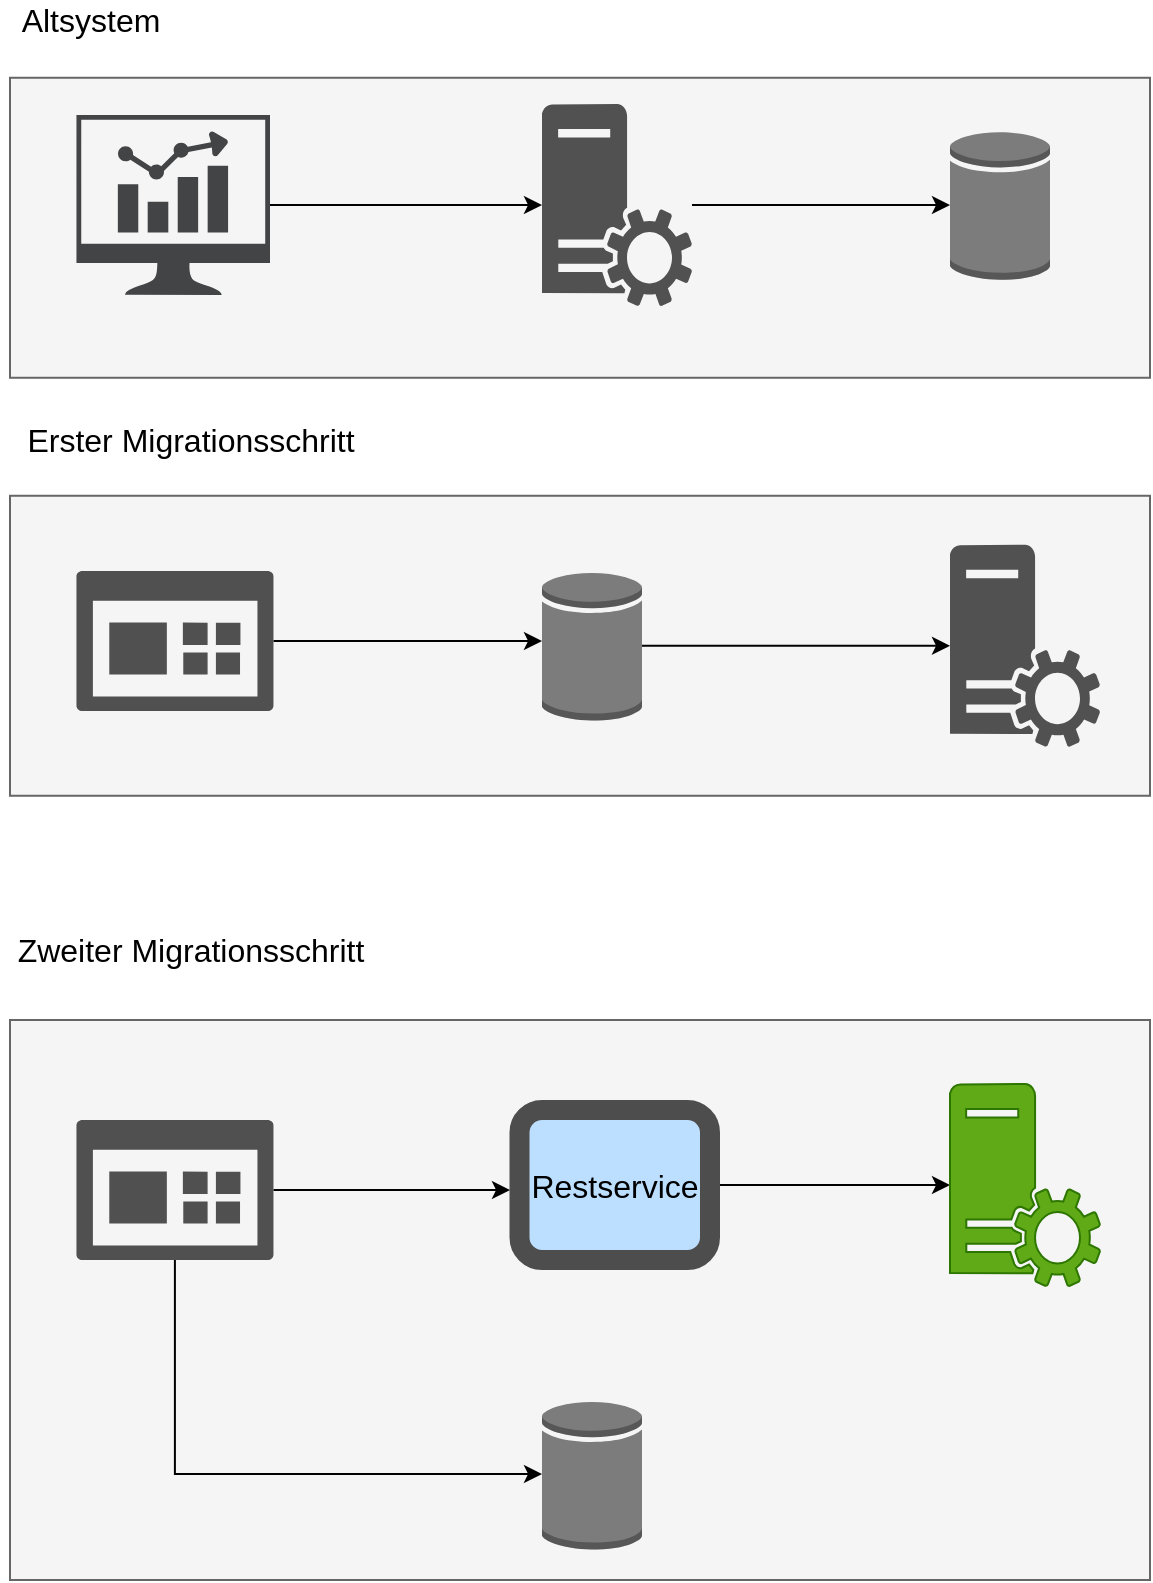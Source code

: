 <mxfile version="14.4.4" type="github">
  <diagram id="C5RBs43oDa-KdzZeNtuy" name="Page-1">
    <mxGraphModel dx="460" dy="904" grid="1" gridSize="10" guides="1" tooltips="1" connect="1" arrows="1" fold="1" page="1" pageScale="1" pageWidth="827" pageHeight="1169" math="0" shadow="0">
      <root>
        <mxCell id="WIyWlLk6GJQsqaUBKTNV-0" />
        <mxCell id="WIyWlLk6GJQsqaUBKTNV-1" parent="WIyWlLk6GJQsqaUBKTNV-0" />
        <mxCell id="f2Ok3ZKbJBMPjQWThTmN-68" value="" style="rounded=0;whiteSpace=wrap;html=1;strokeWidth=1;fillColor=#f5f5f5;strokeColor=#666666;fontColor=#333333;" vertex="1" parent="WIyWlLk6GJQsqaUBKTNV-1">
          <mxGeometry x="110" y="620" width="570" height="280" as="geometry" />
        </mxCell>
        <mxCell id="f2Ok3ZKbJBMPjQWThTmN-59" value="" style="rounded=0;whiteSpace=wrap;html=1;strokeWidth=1;fillColor=#f5f5f5;strokeColor=#666666;fontColor=#333333;" vertex="1" parent="WIyWlLk6GJQsqaUBKTNV-1">
          <mxGeometry x="110" y="357.88" width="570" height="150" as="geometry" />
        </mxCell>
        <mxCell id="f2Ok3ZKbJBMPjQWThTmN-48" value="" style="rounded=0;whiteSpace=wrap;html=1;strokeWidth=1;fillColor=#f5f5f5;strokeColor=#666666;fontColor=#333333;" vertex="1" parent="WIyWlLk6GJQsqaUBKTNV-1">
          <mxGeometry x="110" y="148.88" width="570" height="150" as="geometry" />
        </mxCell>
        <mxCell id="f2Ok3ZKbJBMPjQWThTmN-50" style="edgeStyle=orthogonalEdgeStyle;rounded=0;orthogonalLoop=1;jettySize=auto;html=1;" edge="1" parent="WIyWlLk6GJQsqaUBKTNV-1" source="f2Ok3ZKbJBMPjQWThTmN-22" target="f2Ok3ZKbJBMPjQWThTmN-28">
          <mxGeometry relative="1" as="geometry" />
        </mxCell>
        <mxCell id="f2Ok3ZKbJBMPjQWThTmN-22" value="" style="pointerEvents=1;shadow=0;dashed=0;html=1;strokeColor=none;labelPosition=center;verticalLabelPosition=bottom;verticalAlign=top;align=center;fillColor=#515151;shape=mxgraph.mscae.system_center.roles" vertex="1" parent="WIyWlLk6GJQsqaUBKTNV-1">
          <mxGeometry x="376" y="162" width="75" height="101" as="geometry" />
        </mxCell>
        <mxCell id="f2Ok3ZKbJBMPjQWThTmN-49" style="edgeStyle=orthogonalEdgeStyle;rounded=0;orthogonalLoop=1;jettySize=auto;html=1;" edge="1" parent="WIyWlLk6GJQsqaUBKTNV-1" source="f2Ok3ZKbJBMPjQWThTmN-26" target="f2Ok3ZKbJBMPjQWThTmN-22">
          <mxGeometry relative="1" as="geometry" />
        </mxCell>
        <mxCell id="f2Ok3ZKbJBMPjQWThTmN-26" value="" style="pointerEvents=1;shadow=0;dashed=0;html=1;strokeColor=none;fillColor=#434445;aspect=fixed;labelPosition=center;verticalLabelPosition=bottom;verticalAlign=top;align=center;outlineConnect=0;shape=mxgraph.vvd.nsx_dashboard;" vertex="1" parent="WIyWlLk6GJQsqaUBKTNV-1">
          <mxGeometry x="143.23" y="167.5" width="96.77" height="90" as="geometry" />
        </mxCell>
        <mxCell id="f2Ok3ZKbJBMPjQWThTmN-53" style="edgeStyle=orthogonalEdgeStyle;rounded=0;orthogonalLoop=1;jettySize=auto;html=1;entryX=0;entryY=0.5;entryDx=0;entryDy=0;entryPerimeter=0;" edge="1" parent="WIyWlLk6GJQsqaUBKTNV-1" source="f2Ok3ZKbJBMPjQWThTmN-27">
          <mxGeometry relative="1" as="geometry">
            <mxPoint x="376" y="430.5" as="targetPoint" />
          </mxGeometry>
        </mxCell>
        <mxCell id="f2Ok3ZKbJBMPjQWThTmN-27" value="" style="pointerEvents=1;shadow=0;dashed=0;html=1;strokeColor=none;labelPosition=center;verticalLabelPosition=bottom;verticalAlign=top;align=center;fillColor=#505050;shape=mxgraph.mscae.intune.dashboard" vertex="1" parent="WIyWlLk6GJQsqaUBKTNV-1">
          <mxGeometry x="143.23" y="395.5" width="98.5" height="70" as="geometry" />
        </mxCell>
        <mxCell id="f2Ok3ZKbJBMPjQWThTmN-28" value="" style="outlineConnect=0;dashed=0;verticalLabelPosition=bottom;verticalAlign=top;align=center;html=1;shape=mxgraph.aws3.generic_database;fillColor=#7D7C7C;gradientColor=none;" vertex="1" parent="WIyWlLk6GJQsqaUBKTNV-1">
          <mxGeometry x="580" y="175.13" width="50" height="74.75" as="geometry" />
        </mxCell>
        <mxCell id="f2Ok3ZKbJBMPjQWThTmN-65" style="edgeStyle=orthogonalEdgeStyle;rounded=0;orthogonalLoop=1;jettySize=auto;html=1;" edge="1" parent="WIyWlLk6GJQsqaUBKTNV-1" source="f2Ok3ZKbJBMPjQWThTmN-46" target="f2Ok3ZKbJBMPjQWThTmN-64">
          <mxGeometry relative="1" as="geometry" />
        </mxCell>
        <mxCell id="f2Ok3ZKbJBMPjQWThTmN-46" value="&lt;font style=&quot;font-size: 16px&quot;&gt;Restservice&lt;/font&gt;" style="rounded=1;whiteSpace=wrap;html=1;strokeColor=#4D4D4D;strokeWidth=10;fillColor=#BCDFFF;" vertex="1" parent="WIyWlLk6GJQsqaUBKTNV-1">
          <mxGeometry x="364.75" y="665" width="95.25" height="75" as="geometry" />
        </mxCell>
        <mxCell id="f2Ok3ZKbJBMPjQWThTmN-51" value="&lt;font style=&quot;font-size: 16px&quot;&gt;Altsystem&lt;/font&gt;" style="text;html=1;align=center;verticalAlign=middle;resizable=0;points=[];autosize=1;" vertex="1" parent="WIyWlLk6GJQsqaUBKTNV-1">
          <mxGeometry x="110" y="110" width="80" height="20" as="geometry" />
        </mxCell>
        <mxCell id="f2Ok3ZKbJBMPjQWThTmN-58" style="edgeStyle=orthogonalEdgeStyle;rounded=0;orthogonalLoop=1;jettySize=auto;html=1;" edge="1" parent="WIyWlLk6GJQsqaUBKTNV-1" source="f2Ok3ZKbJBMPjQWThTmN-55" target="f2Ok3ZKbJBMPjQWThTmN-56">
          <mxGeometry relative="1" as="geometry" />
        </mxCell>
        <mxCell id="f2Ok3ZKbJBMPjQWThTmN-55" value="" style="outlineConnect=0;dashed=0;verticalLabelPosition=bottom;verticalAlign=top;align=center;html=1;shape=mxgraph.aws3.generic_database;fillColor=#7D7C7C;gradientColor=none;" vertex="1" parent="WIyWlLk6GJQsqaUBKTNV-1">
          <mxGeometry x="376" y="395.5" width="50" height="74.75" as="geometry" />
        </mxCell>
        <mxCell id="f2Ok3ZKbJBMPjQWThTmN-56" value="" style="pointerEvents=1;shadow=0;dashed=0;html=1;strokeColor=none;labelPosition=center;verticalLabelPosition=bottom;verticalAlign=top;align=center;fillColor=#515151;shape=mxgraph.mscae.system_center.roles" vertex="1" parent="WIyWlLk6GJQsqaUBKTNV-1">
          <mxGeometry x="580" y="382.38" width="75" height="101" as="geometry" />
        </mxCell>
        <mxCell id="f2Ok3ZKbJBMPjQWThTmN-60" value="&lt;font style=&quot;font-size: 16px&quot;&gt;Erster Migrationsschritt&lt;/font&gt;" style="text;html=1;align=center;verticalAlign=middle;resizable=0;points=[];autosize=1;" vertex="1" parent="WIyWlLk6GJQsqaUBKTNV-1">
          <mxGeometry x="110" y="320" width="180" height="20" as="geometry" />
        </mxCell>
        <mxCell id="f2Ok3ZKbJBMPjQWThTmN-62" style="edgeStyle=orthogonalEdgeStyle;rounded=0;orthogonalLoop=1;jettySize=auto;html=1;" edge="1" parent="WIyWlLk6GJQsqaUBKTNV-1" source="f2Ok3ZKbJBMPjQWThTmN-61">
          <mxGeometry relative="1" as="geometry">
            <mxPoint x="360" y="705" as="targetPoint" />
          </mxGeometry>
        </mxCell>
        <mxCell id="f2Ok3ZKbJBMPjQWThTmN-67" style="edgeStyle=orthogonalEdgeStyle;rounded=0;orthogonalLoop=1;jettySize=auto;html=1;" edge="1" parent="WIyWlLk6GJQsqaUBKTNV-1" source="f2Ok3ZKbJBMPjQWThTmN-61" target="f2Ok3ZKbJBMPjQWThTmN-63">
          <mxGeometry relative="1" as="geometry">
            <Array as="points">
              <mxPoint x="193" y="847" />
            </Array>
          </mxGeometry>
        </mxCell>
        <mxCell id="f2Ok3ZKbJBMPjQWThTmN-61" value="" style="pointerEvents=1;shadow=0;dashed=0;html=1;strokeColor=none;labelPosition=center;verticalLabelPosition=bottom;verticalAlign=top;align=center;fillColor=#505050;shape=mxgraph.mscae.intune.dashboard" vertex="1" parent="WIyWlLk6GJQsqaUBKTNV-1">
          <mxGeometry x="143.23" y="670" width="98.5" height="70" as="geometry" />
        </mxCell>
        <mxCell id="f2Ok3ZKbJBMPjQWThTmN-63" value="" style="outlineConnect=0;dashed=0;verticalLabelPosition=bottom;verticalAlign=top;align=center;html=1;shape=mxgraph.aws3.generic_database;fillColor=#7D7C7C;gradientColor=none;" vertex="1" parent="WIyWlLk6GJQsqaUBKTNV-1">
          <mxGeometry x="376" y="810" width="50" height="74.75" as="geometry" />
        </mxCell>
        <mxCell id="f2Ok3ZKbJBMPjQWThTmN-64" value="" style="pointerEvents=1;shadow=0;dashed=0;html=1;strokeColor=#2D7600;labelPosition=center;verticalLabelPosition=bottom;verticalAlign=top;align=center;fillColor=#60a917;shape=mxgraph.mscae.system_center.roles;fontColor=#ffffff;" vertex="1" parent="WIyWlLk6GJQsqaUBKTNV-1">
          <mxGeometry x="580" y="652" width="75" height="101" as="geometry" />
        </mxCell>
        <mxCell id="f2Ok3ZKbJBMPjQWThTmN-69" value="&lt;font style=&quot;font-size: 16px&quot;&gt;Zweiter Migrationsschritt&lt;/font&gt;" style="text;html=1;align=center;verticalAlign=middle;resizable=0;points=[];autosize=1;" vertex="1" parent="WIyWlLk6GJQsqaUBKTNV-1">
          <mxGeometry x="105" y="575" width="190" height="20" as="geometry" />
        </mxCell>
      </root>
    </mxGraphModel>
  </diagram>
</mxfile>
